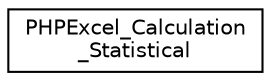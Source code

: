 digraph "Иерархия классов. Графический вид."
{
  edge [fontname="Helvetica",fontsize="10",labelfontname="Helvetica",labelfontsize="10"];
  node [fontname="Helvetica",fontsize="10",shape=record];
  rankdir="LR";
  Node0 [label="PHPExcel_Calculation\l_Statistical",height=0.2,width=0.4,color="black", fillcolor="white", style="filled",URL="$class_p_h_p_excel___calculation___statistical.html"];
}
